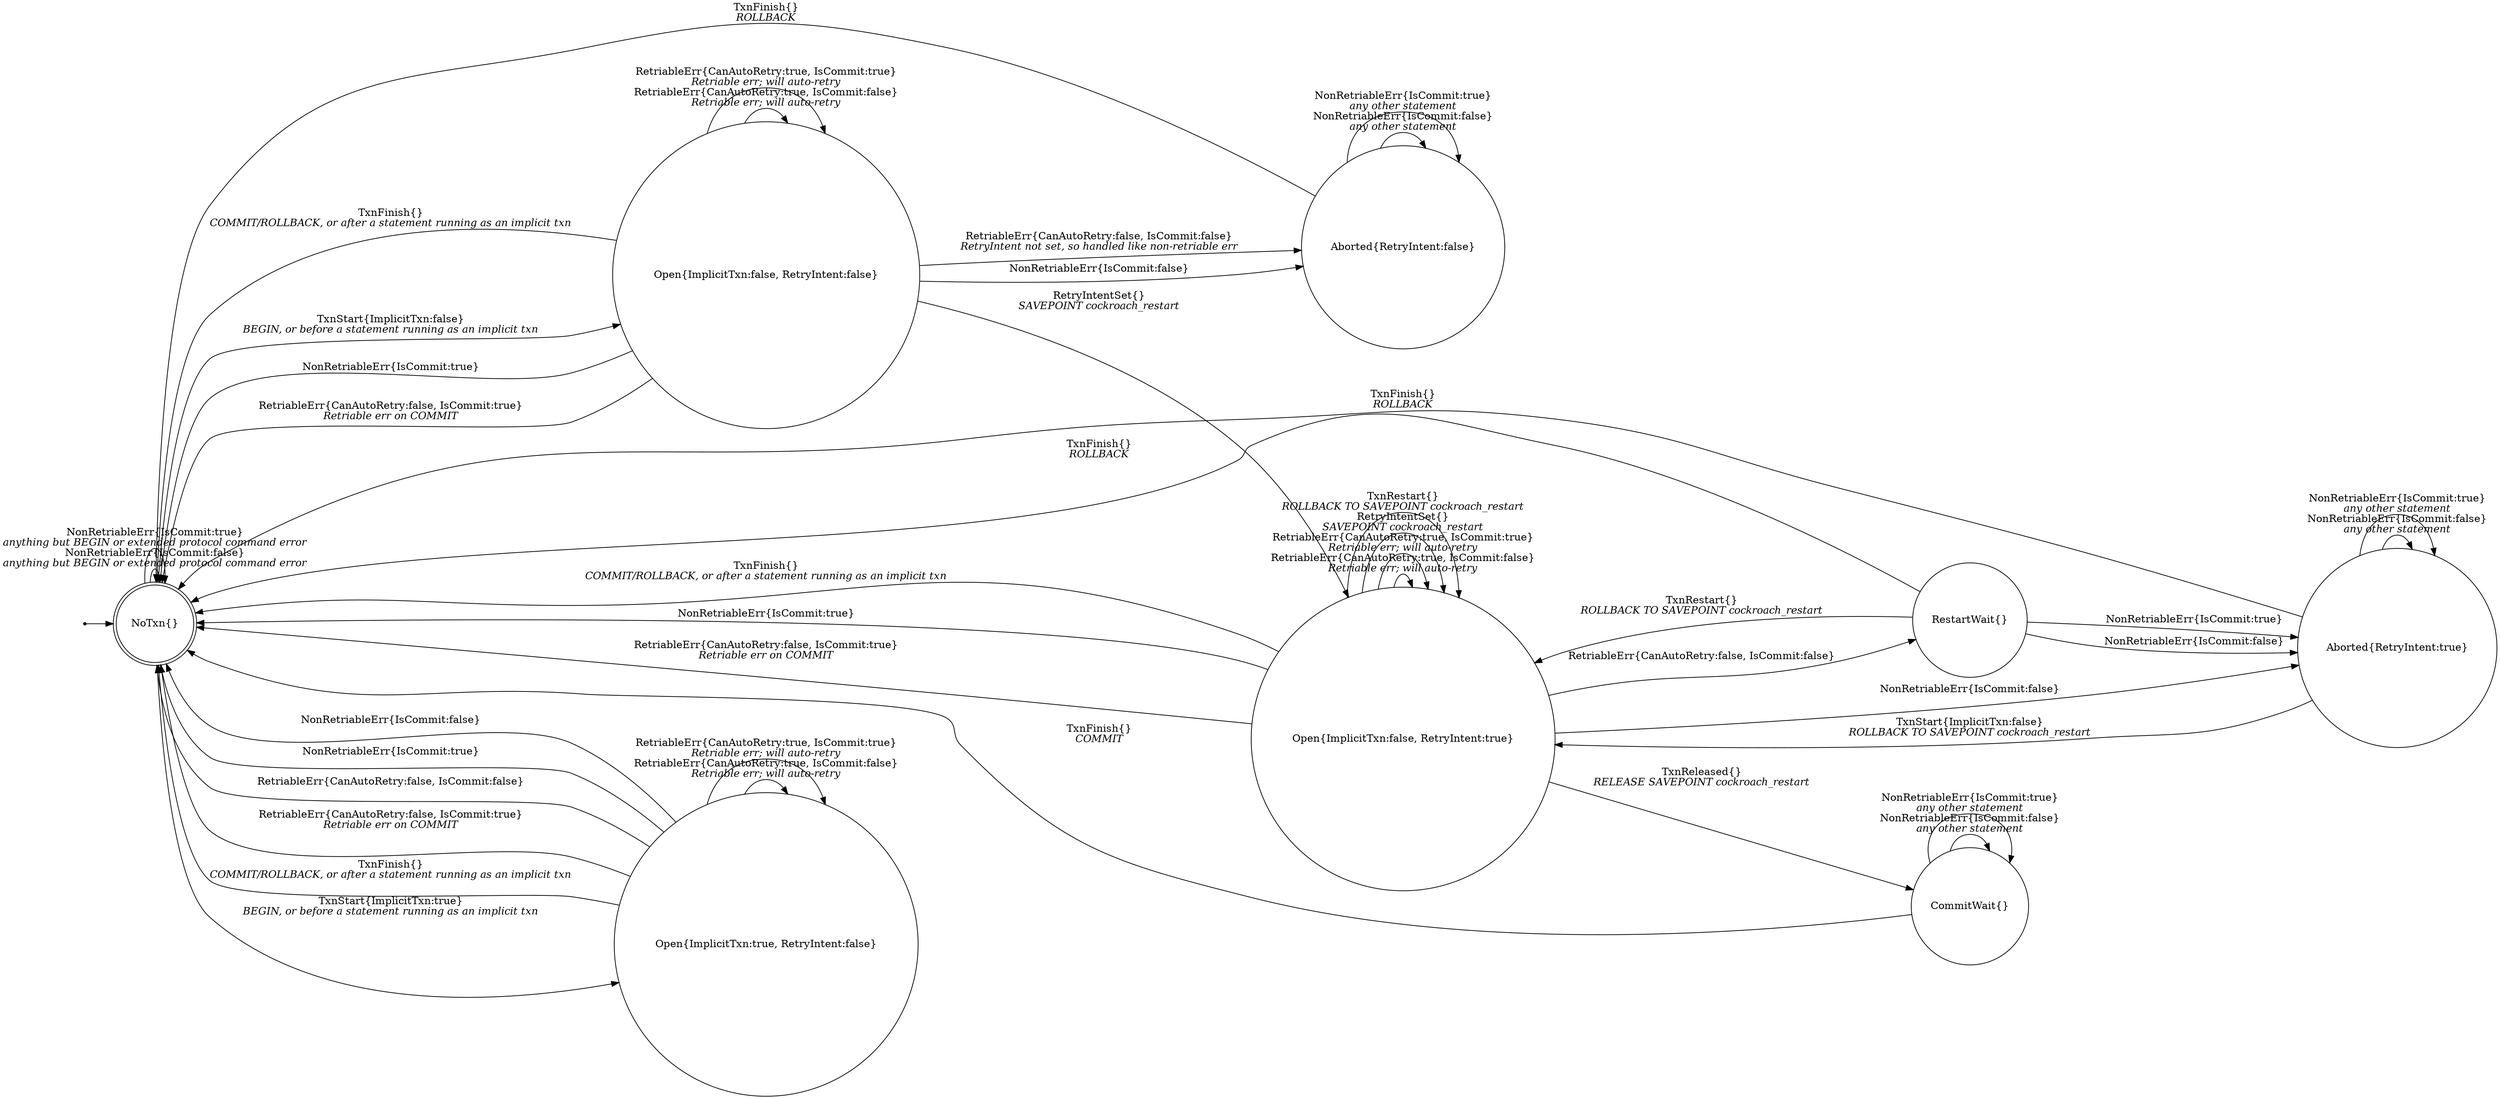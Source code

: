 // Code generated by "../util/fsm/gen/reports.sh TxnStateTransitions stateNoTxn"; DO NOT EDIT.
// To generate a .png file, run:
// brew install cairo pango
// brew install graphviz --with-pango
// dot -Tpng txnstatetransitions_diagram.gv -o txnstatetransitions_diagram.png".

// The Pango/Cairo renderer is needed for rendering our HTML labels.
digraph finite_state_machine {
	rankdir=LR;

	node [shape = doublecircle]; "NoTxn{}";
	node [shape = point ]; qi
	qi -> "NoTxn{}";

	node [shape = circle];
	"Aborted{RetryIntent:false}" -> "Aborted{RetryIntent:false}" [label = <NonRetriableErr{IsCommit:false}<BR/><I>any other statement</I>>]
	"Aborted{RetryIntent:false}" -> "Aborted{RetryIntent:false}" [label = <NonRetriableErr{IsCommit:true}<BR/><I>any other statement</I>>]
	"Aborted{RetryIntent:false}" -> "NoTxn{}" [label = <TxnFinish{}<BR/><I>ROLLBACK</I>>]
	"Aborted{RetryIntent:true}" -> "Aborted{RetryIntent:true}" [label = <NonRetriableErr{IsCommit:false}<BR/><I>any other statement</I>>]
	"Aborted{RetryIntent:true}" -> "Aborted{RetryIntent:true}" [label = <NonRetriableErr{IsCommit:true}<BR/><I>any other statement</I>>]
	"Aborted{RetryIntent:true}" -> "NoTxn{}" [label = <TxnFinish{}<BR/><I>ROLLBACK</I>>]
	"Aborted{RetryIntent:true}" -> "Open{ImplicitTxn:false, RetryIntent:true}" [label = <TxnStart{ImplicitTxn:false}<BR/><I>ROLLBACK TO SAVEPOINT cockroach_restart</I>>]
	"CommitWait{}" -> "CommitWait{}" [label = <NonRetriableErr{IsCommit:false}<BR/><I>any other statement</I>>]
	"CommitWait{}" -> "CommitWait{}" [label = <NonRetriableErr{IsCommit:true}<BR/><I>any other statement</I>>]
	"CommitWait{}" -> "NoTxn{}" [label = <TxnFinish{}<BR/><I>COMMIT</I>>]
	"NoTxn{}" -> "NoTxn{}" [label = <NonRetriableErr{IsCommit:false}<BR/><I>anything but BEGIN or extended protocol command error</I>>]
	"NoTxn{}" -> "NoTxn{}" [label = <NonRetriableErr{IsCommit:true}<BR/><I>anything but BEGIN or extended protocol command error</I>>]
	"NoTxn{}" -> "Open{ImplicitTxn:false, RetryIntent:false}" [label = <TxnStart{ImplicitTxn:false}<BR/><I>BEGIN, or before a statement running as an implicit txn</I>>]
	"NoTxn{}" -> "Open{ImplicitTxn:true, RetryIntent:false}" [label = <TxnStart{ImplicitTxn:true}<BR/><I>BEGIN, or before a statement running as an implicit txn</I>>]
	"Open{ImplicitTxn:false, RetryIntent:false}" -> "Aborted{RetryIntent:false}" [label = "NonRetriableErr{IsCommit:false}"]
	"Open{ImplicitTxn:false, RetryIntent:false}" -> "NoTxn{}" [label = "NonRetriableErr{IsCommit:true}"]
	"Open{ImplicitTxn:false, RetryIntent:false}" -> "Aborted{RetryIntent:false}" [label = <RetriableErr{CanAutoRetry:false, IsCommit:false}<BR/><I>RetryIntent not set, so handled like non-retriable err</I>>]
	"Open{ImplicitTxn:false, RetryIntent:false}" -> "NoTxn{}" [label = <RetriableErr{CanAutoRetry:false, IsCommit:true}<BR/><I>Retriable err on COMMIT</I>>]
	"Open{ImplicitTxn:false, RetryIntent:false}" -> "Open{ImplicitTxn:false, RetryIntent:false}" [label = <RetriableErr{CanAutoRetry:true, IsCommit:false}<BR/><I>Retriable err; will auto-retry</I>>]
	"Open{ImplicitTxn:false, RetryIntent:false}" -> "Open{ImplicitTxn:false, RetryIntent:false}" [label = <RetriableErr{CanAutoRetry:true, IsCommit:true}<BR/><I>Retriable err; will auto-retry</I>>]
	"Open{ImplicitTxn:false, RetryIntent:false}" -> "Open{ImplicitTxn:false, RetryIntent:true}" [label = <RetryIntentSet{}<BR/><I>SAVEPOINT cockroach_restart</I>>]
	"Open{ImplicitTxn:false, RetryIntent:false}" -> "NoTxn{}" [label = <TxnFinish{}<BR/><I>COMMIT/ROLLBACK, or after a statement running as an implicit txn</I>>]
	"Open{ImplicitTxn:false, RetryIntent:true}" -> "Aborted{RetryIntent:true}" [label = "NonRetriableErr{IsCommit:false}"]
	"Open{ImplicitTxn:false, RetryIntent:true}" -> "NoTxn{}" [label = "NonRetriableErr{IsCommit:true}"]
	"Open{ImplicitTxn:false, RetryIntent:true}" -> "RestartWait{}" [label = "RetriableErr{CanAutoRetry:false, IsCommit:false}"]
	"Open{ImplicitTxn:false, RetryIntent:true}" -> "NoTxn{}" [label = <RetriableErr{CanAutoRetry:false, IsCommit:true}<BR/><I>Retriable err on COMMIT</I>>]
	"Open{ImplicitTxn:false, RetryIntent:true}" -> "Open{ImplicitTxn:false, RetryIntent:true}" [label = <RetriableErr{CanAutoRetry:true, IsCommit:false}<BR/><I>Retriable err; will auto-retry</I>>]
	"Open{ImplicitTxn:false, RetryIntent:true}" -> "Open{ImplicitTxn:false, RetryIntent:true}" [label = <RetriableErr{CanAutoRetry:true, IsCommit:true}<BR/><I>Retriable err; will auto-retry</I>>]
	"Open{ImplicitTxn:false, RetryIntent:true}" -> "Open{ImplicitTxn:false, RetryIntent:true}" [label = <RetryIntentSet{}<BR/><I>SAVEPOINT cockroach_restart</I>>]
	"Open{ImplicitTxn:false, RetryIntent:true}" -> "NoTxn{}" [label = <TxnFinish{}<BR/><I>COMMIT/ROLLBACK, or after a statement running as an implicit txn</I>>]
	"Open{ImplicitTxn:false, RetryIntent:true}" -> "CommitWait{}" [label = <TxnReleased{}<BR/><I>RELEASE SAVEPOINT cockroach_restart</I>>]
	"Open{ImplicitTxn:false, RetryIntent:true}" -> "Open{ImplicitTxn:false, RetryIntent:true}" [label = <TxnRestart{}<BR/><I>ROLLBACK TO SAVEPOINT cockroach_restart</I>>]
	"Open{ImplicitTxn:true, RetryIntent:false}" -> "NoTxn{}" [label = "NonRetriableErr{IsCommit:false}"]
	"Open{ImplicitTxn:true, RetryIntent:false}" -> "NoTxn{}" [label = "NonRetriableErr{IsCommit:true}"]
	"Open{ImplicitTxn:true, RetryIntent:false}" -> "NoTxn{}" [label = "RetriableErr{CanAutoRetry:false, IsCommit:false}"]
	"Open{ImplicitTxn:true, RetryIntent:false}" -> "NoTxn{}" [label = <RetriableErr{CanAutoRetry:false, IsCommit:true}<BR/><I>Retriable err on COMMIT</I>>]
	"Open{ImplicitTxn:true, RetryIntent:false}" -> "Open{ImplicitTxn:true, RetryIntent:false}" [label = <RetriableErr{CanAutoRetry:true, IsCommit:false}<BR/><I>Retriable err; will auto-retry</I>>]
	"Open{ImplicitTxn:true, RetryIntent:false}" -> "Open{ImplicitTxn:true, RetryIntent:false}" [label = <RetriableErr{CanAutoRetry:true, IsCommit:true}<BR/><I>Retriable err; will auto-retry</I>>]
	"Open{ImplicitTxn:true, RetryIntent:false}" -> "NoTxn{}" [label = <TxnFinish{}<BR/><I>COMMIT/ROLLBACK, or after a statement running as an implicit txn</I>>]
	"RestartWait{}" -> "Aborted{RetryIntent:true}" [label = "NonRetriableErr{IsCommit:false}"]
	"RestartWait{}" -> "Aborted{RetryIntent:true}" [label = "NonRetriableErr{IsCommit:true}"]
	"RestartWait{}" -> "NoTxn{}" [label = <TxnFinish{}<BR/><I>ROLLBACK</I>>]
	"RestartWait{}" -> "Open{ImplicitTxn:false, RetryIntent:true}" [label = <TxnRestart{}<BR/><I>ROLLBACK TO SAVEPOINT cockroach_restart</I>>]
}
